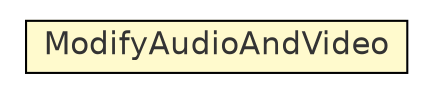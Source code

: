 #!/usr/local/bin/dot
#
# Class diagram 
# Generated by UmlGraph version 4.8 (http://www.spinellis.gr/sw/umlgraph)
#

digraph G {
	edge [fontname="Helvetica",fontsize=10,labelfontname="Helvetica",labelfontsize=10];
	node [fontname="Helvetica",fontsize=10,shape=plaintext];
	rankdir=LR;
	ranksep=1;
	// com.xuggle.mediatool.demos.ModifyAudioAndVideo
	c18140 [label=<<table border="0" cellborder="1" cellspacing="0" cellpadding="2" port="p" bgcolor="lemonChiffon" href="./ModifyAudioAndVideo.html">
		<tr><td><table border="0" cellspacing="0" cellpadding="1">
			<tr><td> ModifyAudioAndVideo </td></tr>
		</table></td></tr>
		</table>>, fontname="Helvetica", fontcolor="grey20", fontsize=15.0];
}

